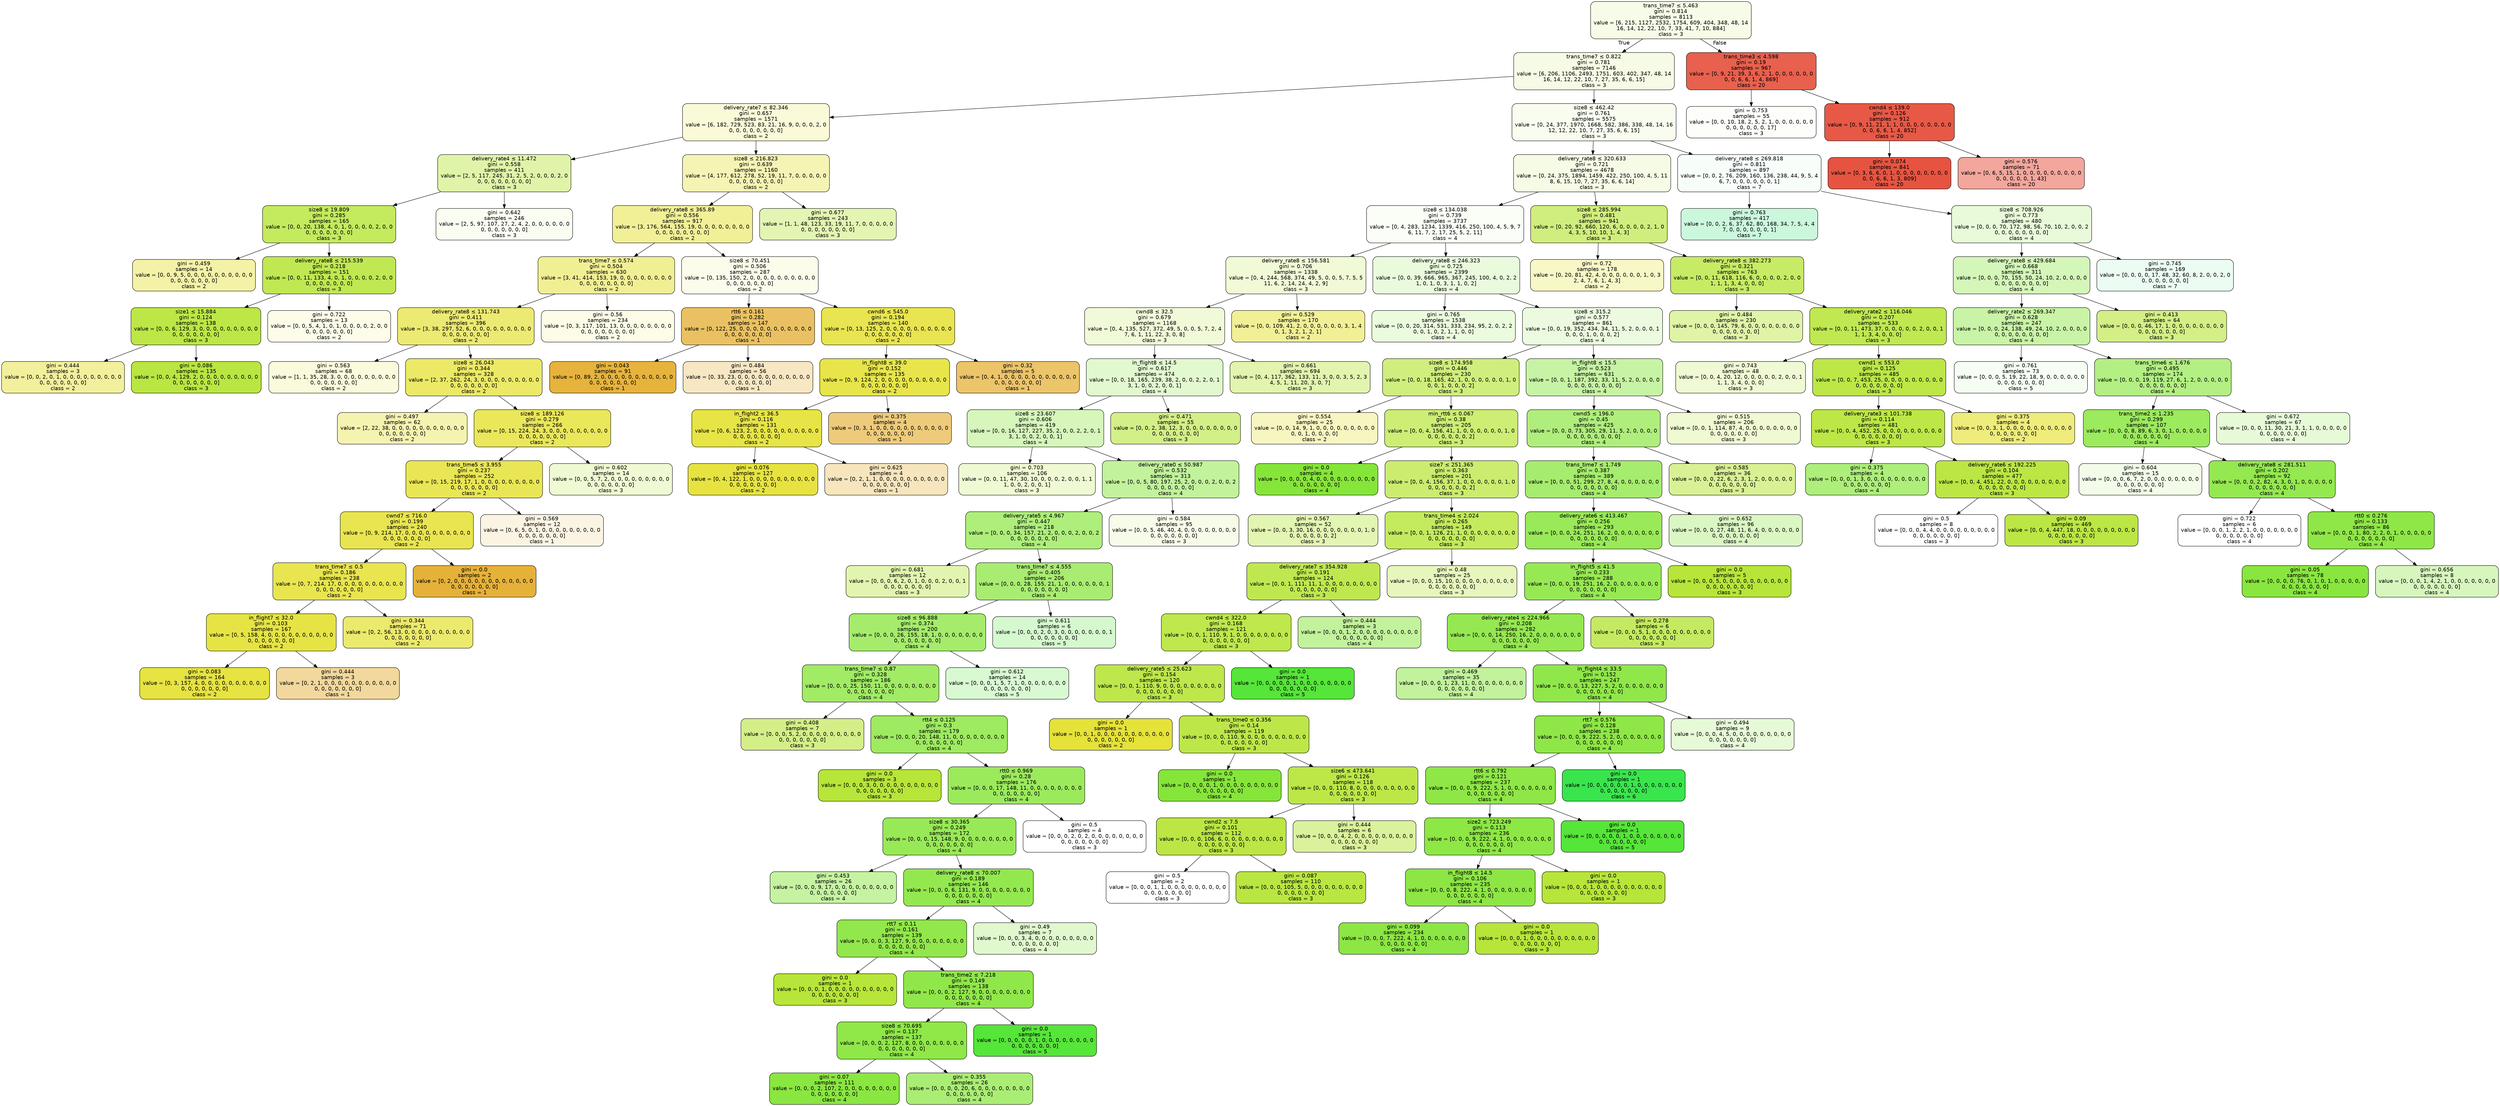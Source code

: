 digraph Tree {
node [shape=box, style="filled, rounded", color="black", fontname="helvetica"] ;
edge [fontname="helvetica"] ;
0 [label=<trans_time7 &le; 5.463<br/>gini = 0.814<br/>samples = 8113<br/>value = [6, 215, 1127, 2532, 1754, 609, 404, 348, 48, 14<br/>16, 14, 12, 22, 10, 7, 33, 41, 7, 10, 884]<br/>class = 3>, fillcolor="#f6fce7"] ;
1 [label=<trans_time7 &le; 0.822<br/>gini = 0.781<br/>samples = 7146<br/>value = [6, 206, 1106, 2493, 1751, 603, 402, 347, 48, 14<br/>16, 14, 12, 22, 10, 7, 27, 35, 6, 6, 15]<br/>class = 3>, fillcolor="#f5fbe4"] ;
0 -> 1 [labeldistance=2.5, labelangle=45, headlabel="True"] ;
2 [label=<delivery_rate7 &le; 82.346<br/>gini = 0.657<br/>samples = 1571<br/>value = [6, 182, 729, 523, 83, 21, 16, 9, 0, 0, 0, 2, 0<br/>0, 0, 0, 0, 0, 0, 0, 0]<br/>class = 2>, fillcolor="#faf9d8"] ;
1 -> 2 ;
3 [label=<delivery_rate4 &le; 11.472<br/>gini = 0.558<br/>samples = 411<br/>value = [2, 5, 117, 245, 31, 2, 5, 2, 0, 0, 0, 2, 0<br/>0, 0, 0, 0, 0, 0, 0, 0]<br/>class = 3>, fillcolor="#e0f4a9"] ;
2 -> 3 ;
4 [label=<size8 &le; 19.809<br/>gini = 0.285<br/>samples = 165<br/>value = [0, 0, 20, 138, 4, 0, 1, 0, 0, 0, 0, 2, 0, 0<br/>0, 0, 0, 0, 0, 0, 0]<br/>class = 3>, fillcolor="#c4ea5e"] ;
3 -> 4 ;
5 [label=<gini = 0.459<br/>samples = 14<br/>value = [0, 0, 9, 5, 0, 0, 0, 0, 0, 0, 0, 0, 0, 0<br/>0, 0, 0, 0, 0, 0, 0]<br/>class = 2>, fillcolor="#f3f2a7"] ;
4 -> 5 ;
6 [label=<delivery_rate8 &le; 215.539<br/>gini = 0.218<br/>samples = 151<br/>value = [0, 0, 11, 133, 4, 0, 1, 0, 0, 0, 0, 2, 0, 0<br/>0, 0, 0, 0, 0, 0, 0]<br/>class = 3>, fillcolor="#c0e852"] ;
4 -> 6 ;
7 [label=<size1 &le; 15.884<br/>gini = 0.124<br/>samples = 138<br/>value = [0, 0, 6, 129, 3, 0, 0, 0, 0, 0, 0, 0, 0, 0<br/>0, 0, 0, 0, 0, 0, 0]<br/>class = 3>, fillcolor="#bce746"] ;
6 -> 7 ;
8 [label=<gini = 0.444<br/>samples = 3<br/>value = [0, 0, 2, 0, 1, 0, 0, 0, 0, 0, 0, 0, 0, 0<br/>0, 0, 0, 0, 0, 0, 0]<br/>class = 2>, fillcolor="#f2f09c"] ;
7 -> 8 ;
9 [label=<gini = 0.086<br/>samples = 135<br/>value = [0, 0, 4, 129, 2, 0, 0, 0, 0, 0, 0, 0, 0, 0<br/>0, 0, 0, 0, 0, 0, 0]<br/>class = 3>, fillcolor="#bae642"] ;
7 -> 9 ;
10 [label=<gini = 0.722<br/>samples = 13<br/>value = [0, 0, 5, 4, 1, 0, 1, 0, 0, 0, 0, 2, 0, 0<br/>0, 0, 0, 0, 0, 0, 0]<br/>class = 2>, fillcolor="#fcfce9"] ;
6 -> 10 ;
11 [label=<gini = 0.642<br/>samples = 246<br/>value = [2, 5, 97, 107, 27, 2, 4, 2, 0, 0, 0, 0, 0, 0<br/>0, 0, 0, 0, 0, 0, 0]<br/>class = 3>, fillcolor="#fafdf2"] ;
3 -> 11 ;
12 [label=<size8 &le; 216.823<br/>gini = 0.639<br/>samples = 1160<br/>value = [4, 177, 612, 278, 52, 19, 11, 7, 0, 0, 0, 0, 0<br/>0, 0, 0, 0, 0, 0, 0, 0]<br/>class = 2>, fillcolor="#f5f4b4"] ;
2 -> 12 ;
13 [label=<delivery_rate8 &le; 365.89<br/>gini = 0.556<br/>samples = 917<br/>value = [3, 176, 564, 155, 19, 0, 0, 0, 0, 0, 0, 0, 0<br/>0, 0, 0, 0, 0, 0, 0, 0]<br/>class = 2>, fillcolor="#f1f097"] ;
12 -> 13 ;
14 [label=<trans_time7 &le; 0.574<br/>gini = 0.504<br/>samples = 630<br/>value = [3, 41, 414, 153, 19, 0, 0, 0, 0, 0, 0, 0, 0<br/>0, 0, 0, 0, 0, 0, 0, 0]<br/>class = 2>, fillcolor="#f1ef93"] ;
13 -> 14 ;
15 [label=<delivery_rate8 &le; 131.743<br/>gini = 0.411<br/>samples = 396<br/>value = [3, 38, 297, 52, 6, 0, 0, 0, 0, 0, 0, 0, 0, 0<br/>0, 0, 0, 0, 0, 0, 0]<br/>class = 2>, fillcolor="#ecea72"] ;
14 -> 15 ;
16 [label=<gini = 0.563<br/>samples = 68<br/>value = [1, 1, 35, 28, 3, 0, 0, 0, 0, 0, 0, 0, 0, 0<br/>0, 0, 0, 0, 0, 0, 0]<br/>class = 2>, fillcolor="#fafadc"] ;
15 -> 16 ;
17 [label=<size8 &le; 26.043<br/>gini = 0.344<br/>samples = 328<br/>value = [2, 37, 262, 24, 3, 0, 0, 0, 0, 0, 0, 0, 0, 0<br/>0, 0, 0, 0, 0, 0, 0]<br/>class = 2>, fillcolor="#ebe966"] ;
15 -> 17 ;
18 [label=<gini = 0.497<br/>samples = 62<br/>value = [2, 22, 38, 0, 0, 0, 0, 0, 0, 0, 0, 0, 0, 0<br/>0, 0, 0, 0, 0, 0, 0]<br/>class = 2>, fillcolor="#f5f3b0"] ;
17 -> 18 ;
19 [label=<size8 &le; 189.126<br/>gini = 0.279<br/>samples = 266<br/>value = [0, 15, 224, 24, 3, 0, 0, 0, 0, 0, 0, 0, 0, 0<br/>0, 0, 0, 0, 0, 0, 0]<br/>class = 2>, fillcolor="#eae75b"] ;
17 -> 19 ;
20 [label=<trans_time5 &le; 3.955<br/>gini = 0.237<br/>samples = 252<br/>value = [0, 15, 219, 17, 1, 0, 0, 0, 0, 0, 0, 0, 0, 0<br/>0, 0, 0, 0, 0, 0, 0]<br/>class = 2>, fillcolor="#e9e655"] ;
19 -> 20 ;
21 [label=<cwnd7 &le; 716.0<br/>gini = 0.199<br/>samples = 240<br/>value = [0, 9, 214, 17, 0, 0, 0, 0, 0, 0, 0, 0, 0, 0<br/>0, 0, 0, 0, 0, 0, 0]<br/>class = 2>, fillcolor="#e8e550"] ;
20 -> 21 ;
22 [label=<trans_time7 &le; 0.5<br/>gini = 0.186<br/>samples = 238<br/>value = [0, 7, 214, 17, 0, 0, 0, 0, 0, 0, 0, 0, 0, 0<br/>0, 0, 0, 0, 0, 0, 0]<br/>class = 2>, fillcolor="#e8e54f"] ;
21 -> 22 ;
23 [label=<in_flight7 &le; 32.0<br/>gini = 0.103<br/>samples = 167<br/>value = [0, 5, 158, 4, 0, 0, 0, 0, 0, 0, 0, 0, 0, 0<br/>0, 0, 0, 0, 0, 0, 0]<br/>class = 2>, fillcolor="#e6e444"] ;
22 -> 23 ;
24 [label=<gini = 0.083<br/>samples = 164<br/>value = [0, 3, 157, 4, 0, 0, 0, 0, 0, 0, 0, 0, 0, 0<br/>0, 0, 0, 0, 0, 0, 0]<br/>class = 2>, fillcolor="#e6e342"] ;
23 -> 24 ;
25 [label=<gini = 0.444<br/>samples = 3<br/>value = [0, 2, 1, 0, 0, 0, 0, 0, 0, 0, 0, 0, 0, 0<br/>0, 0, 0, 0, 0, 0, 0]<br/>class = 1>, fillcolor="#f2d89c"] ;
23 -> 25 ;
26 [label=<gini = 0.344<br/>samples = 71<br/>value = [0, 2, 56, 13, 0, 0, 0, 0, 0, 0, 0, 0, 0, 0<br/>0, 0, 0, 0, 0, 0, 0]<br/>class = 2>, fillcolor="#ecea6c"] ;
22 -> 26 ;
27 [label=<gini = 0.0<br/>samples = 2<br/>value = [0, 2, 0, 0, 0, 0, 0, 0, 0, 0, 0, 0, 0, 0<br/>0, 0, 0, 0, 0, 0, 0]<br/>class = 1>, fillcolor="#e5b139"] ;
21 -> 27 ;
28 [label=<gini = 0.569<br/>samples = 12<br/>value = [0, 6, 5, 0, 1, 0, 0, 0, 0, 0, 0, 0, 0, 0<br/>0, 0, 0, 0, 0, 0, 0]<br/>class = 1>, fillcolor="#fbf4e3"] ;
20 -> 28 ;
29 [label=<gini = 0.602<br/>samples = 14<br/>value = [0, 0, 5, 7, 2, 0, 0, 0, 0, 0, 0, 0, 0, 0<br/>0, 0, 0, 0, 0, 0, 0]<br/>class = 3>, fillcolor="#eff9d3"] ;
19 -> 29 ;
30 [label=<gini = 0.56<br/>samples = 234<br/>value = [0, 3, 117, 101, 13, 0, 0, 0, 0, 0, 0, 0, 0<br/>0, 0, 0, 0, 0, 0, 0, 0]<br/>class = 2>, fillcolor="#fcfce7"] ;
14 -> 30 ;
31 [label=<size8 &le; 70.451<br/>gini = 0.506<br/>samples = 287<br/>value = [0, 135, 150, 2, 0, 0, 0, 0, 0, 0, 0, 0, 0, 0<br/>0, 0, 0, 0, 0, 0, 0]<br/>class = 2>, fillcolor="#fcfceb"] ;
13 -> 31 ;
32 [label=<rtt6 &le; 0.161<br/>gini = 0.282<br/>samples = 147<br/>value = [0, 122, 25, 0, 0, 0, 0, 0, 0, 0, 0, 0, 0, 0<br/>0, 0, 0, 0, 0, 0, 0]<br/>class = 1>, fillcolor="#eac162"] ;
31 -> 32 ;
33 [label=<gini = 0.043<br/>samples = 91<br/>value = [0, 89, 2, 0, 0, 0, 0, 0, 0, 0, 0, 0, 0, 0<br/>0, 0, 0, 0, 0, 0, 0]<br/>class = 1>, fillcolor="#e6b33d"] ;
32 -> 33 ;
34 [label=<gini = 0.484<br/>samples = 56<br/>value = [0, 33, 23, 0, 0, 0, 0, 0, 0, 0, 0, 0, 0, 0<br/>0, 0, 0, 0, 0, 0, 0]<br/>class = 1>, fillcolor="#f7e7c3"] ;
32 -> 34 ;
35 [label=<cwnd6 &le; 545.0<br/>gini = 0.194<br/>samples = 140<br/>value = [0, 13, 125, 2, 0, 0, 0, 0, 0, 0, 0, 0, 0, 0<br/>0, 0, 0, 0, 0, 0, 0]<br/>class = 2>, fillcolor="#e8e550"] ;
31 -> 35 ;
36 [label=<in_flight8 &le; 39.0<br/>gini = 0.152<br/>samples = 135<br/>value = [0, 9, 124, 2, 0, 0, 0, 0, 0, 0, 0, 0, 0, 0<br/>0, 0, 0, 0, 0, 0, 0]<br/>class = 2>, fillcolor="#e7e54a"] ;
35 -> 36 ;
37 [label=<in_flight2 &le; 36.5<br/>gini = 0.116<br/>samples = 131<br/>value = [0, 6, 123, 2, 0, 0, 0, 0, 0, 0, 0, 0, 0, 0<br/>0, 0, 0, 0, 0, 0, 0]<br/>class = 2>, fillcolor="#e7e446"] ;
36 -> 37 ;
38 [label=<gini = 0.076<br/>samples = 127<br/>value = [0, 4, 122, 1, 0, 0, 0, 0, 0, 0, 0, 0, 0, 0<br/>0, 0, 0, 0, 0, 0, 0]<br/>class = 2>, fillcolor="#e6e341"] ;
37 -> 38 ;
39 [label=<gini = 0.625<br/>samples = 4<br/>value = [0, 2, 1, 1, 0, 0, 0, 0, 0, 0, 0, 0, 0, 0<br/>0, 0, 0, 0, 0, 0, 0]<br/>class = 1>, fillcolor="#f6e5bd"] ;
37 -> 39 ;
40 [label=<gini = 0.375<br/>samples = 4<br/>value = [0, 3, 1, 0, 0, 0, 0, 0, 0, 0, 0, 0, 0, 0<br/>0, 0, 0, 0, 0, 0, 0]<br/>class = 1>, fillcolor="#eecb7b"] ;
36 -> 40 ;
41 [label=<gini = 0.32<br/>samples = 5<br/>value = [0, 4, 1, 0, 0, 0, 0, 0, 0, 0, 0, 0, 0, 0<br/>0, 0, 0, 0, 0, 0, 0]<br/>class = 1>, fillcolor="#ecc46a"] ;
35 -> 41 ;
42 [label=<gini = 0.677<br/>samples = 243<br/>value = [1, 1, 48, 123, 33, 19, 11, 7, 0, 0, 0, 0, 0<br/>0, 0, 0, 0, 0, 0, 0, 0]<br/>class = 3>, fillcolor="#e3f5b3"] ;
12 -> 42 ;
43 [label=<size8 &le; 462.42<br/>gini = 0.761<br/>samples = 5575<br/>value = [0, 24, 377, 1970, 1668, 582, 386, 338, 48, 14, 16<br/>12, 12, 22, 10, 7, 27, 35, 6, 6, 15]<br/>class = 3>, fillcolor="#f9fdf0"] ;
1 -> 43 ;
44 [label=<delivery_rate8 &le; 320.633<br/>gini = 0.721<br/>samples = 4678<br/>value = [0, 24, 375, 1894, 1459, 422, 250, 100, 4, 5, 11<br/>8, 6, 15, 10, 7, 27, 35, 6, 6, 14]<br/>class = 3>, fillcolor="#f5fbe4"] ;
43 -> 44 ;
45 [label=<size8 &le; 134.038<br/>gini = 0.739<br/>samples = 3737<br/>value = [0, 4, 283, 1234, 1339, 416, 250, 100, 4, 5, 9, 7<br/>6, 11, 7, 2, 17, 25, 5, 2, 11]<br/>class = 4>, fillcolor="#fafef7"] ;
44 -> 45 ;
46 [label=<delivery_rate8 &le; 156.581<br/>gini = 0.706<br/>samples = 1338<br/>value = [0, 4, 244, 568, 374, 49, 5, 0, 0, 5, 7, 5, 5<br/>11, 6, 2, 14, 24, 4, 2, 9]<br/>class = 3>, fillcolor="#f1fad7"] ;
45 -> 46 ;
47 [label=<cwnd8 &le; 32.5<br/>gini = 0.679<br/>samples = 1168<br/>value = [0, 4, 135, 527, 372, 49, 5, 0, 0, 5, 7, 2, 4<br/>7, 6, 1, 11, 22, 3, 0, 8]<br/>class = 3>, fillcolor="#f1fad8"] ;
46 -> 47 ;
48 [label=<in_flight8 &le; 14.5<br/>gini = 0.617<br/>samples = 474<br/>value = [0, 0, 18, 165, 239, 38, 2, 0, 0, 2, 2, 0, 1<br/>3, 1, 0, 0, 2, 0, 0, 1]<br/>class = 4>, fillcolor="#e2f9d0"] ;
47 -> 48 ;
49 [label=<size8 &le; 23.607<br/>gini = 0.606<br/>samples = 419<br/>value = [0, 0, 16, 127, 227, 35, 2, 0, 0, 2, 2, 0, 1<br/>3, 1, 0, 0, 2, 0, 0, 1]<br/>class = 4>, fillcolor="#d6f6bb"] ;
48 -> 49 ;
50 [label=<gini = 0.703<br/>samples = 106<br/>value = [0, 0, 11, 47, 30, 10, 0, 0, 0, 2, 0, 0, 1, 1<br/>1, 0, 0, 2, 0, 0, 1]<br/>class = 3>, fillcolor="#eff9d3"] ;
49 -> 50 ;
51 [label=<delivery_rate0 &le; 50.987<br/>gini = 0.532<br/>samples = 313<br/>value = [0, 0, 5, 80, 197, 25, 2, 0, 0, 0, 2, 0, 0, 2<br/>0, 0, 0, 0, 0, 0, 0]<br/>class = 4>, fillcolor="#c2f29c"] ;
49 -> 51 ;
52 [label=<delivery_rate5 &le; 4.967<br/>gini = 0.447<br/>samples = 218<br/>value = [0, 0, 0, 34, 157, 21, 2, 0, 0, 0, 2, 0, 0, 2<br/>0, 0, 0, 0, 0, 0, 0]<br/>class = 4>, fillcolor="#aeee7b"] ;
51 -> 52 ;
53 [label=<gini = 0.681<br/>samples = 12<br/>value = [0, 0, 0, 6, 2, 0, 1, 0, 0, 0, 2, 0, 0, 1<br/>0, 0, 0, 0, 0, 0, 0]<br/>class = 3>, fillcolor="#e2f5b0"] ;
52 -> 53 ;
54 [label=<trans_time7 &le; 4.555<br/>gini = 0.405<br/>samples = 206<br/>value = [0, 0, 0, 28, 155, 21, 1, 0, 0, 0, 0, 0, 0, 1<br/>0, 0, 0, 0, 0, 0, 0]<br/>class = 4>, fillcolor="#a9ec72"] ;
52 -> 54 ;
55 [label=<size8 &le; 96.888<br/>gini = 0.374<br/>samples = 200<br/>value = [0, 0, 0, 26, 155, 18, 1, 0, 0, 0, 0, 0, 0, 0<br/>0, 0, 0, 0, 0, 0, 0]<br/>class = 4>, fillcolor="#a5ec6c"] ;
54 -> 55 ;
56 [label=<trans_time7 &le; 0.87<br/>gini = 0.328<br/>samples = 186<br/>value = [0, 0, 0, 25, 150, 11, 0, 0, 0, 0, 0, 0, 0, 0<br/>0, 0, 0, 0, 0, 0, 0]<br/>class = 4>, fillcolor="#a1eb65"] ;
55 -> 56 ;
57 [label=<gini = 0.408<br/>samples = 7<br/>value = [0, 0, 0, 5, 2, 0, 0, 0, 0, 0, 0, 0, 0, 0<br/>0, 0, 0, 0, 0, 0, 0]<br/>class = 3>, fillcolor="#d4ef88"] ;
56 -> 57 ;
58 [label=<rtt4 &le; 0.125<br/>gini = 0.3<br/>samples = 179<br/>value = [0, 0, 0, 20, 148, 11, 0, 0, 0, 0, 0, 0, 0, 0<br/>0, 0, 0, 0, 0, 0, 0]<br/>class = 4>, fillcolor="#9eea60"] ;
56 -> 58 ;
59 [label=<gini = 0.0<br/>samples = 3<br/>value = [0, 0, 0, 3, 0, 0, 0, 0, 0, 0, 0, 0, 0, 0<br/>0, 0, 0, 0, 0, 0, 0]<br/>class = 3>, fillcolor="#b7e539"] ;
58 -> 59 ;
60 [label=<rtt0 &le; 0.969<br/>gini = 0.28<br/>samples = 176<br/>value = [0, 0, 0, 17, 148, 11, 0, 0, 0, 0, 0, 0, 0, 0<br/>0, 0, 0, 0, 0, 0, 0]<br/>class = 4>, fillcolor="#9bea5c"] ;
58 -> 60 ;
61 [label=<size8 &le; 30.365<br/>gini = 0.249<br/>samples = 172<br/>value = [0, 0, 0, 15, 148, 9, 0, 0, 0, 0, 0, 0, 0, 0<br/>0, 0, 0, 0, 0, 0, 0]<br/>class = 4>, fillcolor="#98e957"] ;
60 -> 61 ;
62 [label=<gini = 0.453<br/>samples = 26<br/>value = [0, 0, 0, 9, 17, 0, 0, 0, 0, 0, 0, 0, 0, 0<br/>0, 0, 0, 0, 0, 0, 0]<br/>class = 4>, fillcolor="#c6f3a2"] ;
61 -> 62 ;
63 [label=<delivery_rate8 &le; 70.007<br/>gini = 0.189<br/>samples = 146<br/>value = [0, 0, 0, 6, 131, 9, 0, 0, 0, 0, 0, 0, 0, 0<br/>0, 0, 0, 0, 0, 0, 0]<br/>class = 4>, fillcolor="#93e84f"] ;
61 -> 63 ;
64 [label=<rtt7 &le; 0.11<br/>gini = 0.161<br/>samples = 139<br/>value = [0, 0, 0, 3, 127, 9, 0, 0, 0, 0, 0, 0, 0, 0<br/>0, 0, 0, 0, 0, 0, 0]<br/>class = 4>, fillcolor="#91e74b"] ;
63 -> 64 ;
65 [label=<gini = 0.0<br/>samples = 1<br/>value = [0, 0, 0, 1, 0, 0, 0, 0, 0, 0, 0, 0, 0, 0<br/>0, 0, 0, 0, 0, 0, 0]<br/>class = 3>, fillcolor="#b7e539"] ;
64 -> 65 ;
66 [label=<trans_time2 &le; 7.218<br/>gini = 0.149<br/>samples = 138<br/>value = [0, 0, 0, 2, 127, 9, 0, 0, 0, 0, 0, 0, 0, 0<br/>0, 0, 0, 0, 0, 0, 0]<br/>class = 4>, fillcolor="#90e74a"] ;
64 -> 66 ;
67 [label=<size8 &le; 70.695<br/>gini = 0.137<br/>samples = 137<br/>value = [0, 0, 0, 2, 127, 8, 0, 0, 0, 0, 0, 0, 0, 0<br/>0, 0, 0, 0, 0, 0, 0]<br/>class = 4>, fillcolor="#8fe748"] ;
66 -> 67 ;
68 [label=<gini = 0.07<br/>samples = 111<br/>value = [0, 0, 0, 2, 107, 2, 0, 0, 0, 0, 0, 0, 0, 0<br/>0, 0, 0, 0, 0, 0, 0]<br/>class = 4>, fillcolor="#8ae640"] ;
67 -> 68 ;
69 [label=<gini = 0.355<br/>samples = 26<br/>value = [0, 0, 0, 0, 20, 6, 0, 0, 0, 0, 0, 0, 0, 0<br/>0, 0, 0, 0, 0, 0, 0]<br/>class = 4>, fillcolor="#aaed74"] ;
67 -> 69 ;
70 [label=<gini = 0.0<br/>samples = 1<br/>value = [0, 0, 0, 0, 0, 1, 0, 0, 0, 0, 0, 0, 0, 0<br/>0, 0, 0, 0, 0, 0, 0]<br/>class = 5>, fillcolor="#56e539"] ;
66 -> 70 ;
71 [label=<gini = 0.49<br/>samples = 7<br/>value = [0, 0, 0, 3, 4, 0, 0, 0, 0, 0, 0, 0, 0, 0<br/>0, 0, 0, 0, 0, 0, 0]<br/>class = 4>, fillcolor="#e1f8ce"] ;
63 -> 71 ;
72 [label=<gini = 0.5<br/>samples = 4<br/>value = [0, 0, 0, 2, 0, 2, 0, 0, 0, 0, 0, 0, 0, 0<br/>0, 0, 0, 0, 0, 0, 0]<br/>class = 3>, fillcolor="#ffffff"] ;
60 -> 72 ;
73 [label=<gini = 0.612<br/>samples = 14<br/>value = [0, 0, 0, 1, 5, 7, 1, 0, 0, 0, 0, 0, 0, 0<br/>0, 0, 0, 0, 0, 0, 0]<br/>class = 5>, fillcolor="#d9f9d3"] ;
55 -> 73 ;
74 [label=<gini = 0.611<br/>samples = 6<br/>value = [0, 0, 0, 2, 0, 3, 0, 0, 0, 0, 0, 0, 0, 1<br/>0, 0, 0, 0, 0, 0, 0]<br/>class = 5>, fillcolor="#d5f8ce"] ;
54 -> 74 ;
75 [label=<gini = 0.584<br/>samples = 95<br/>value = [0, 0, 5, 46, 40, 4, 0, 0, 0, 0, 0, 0, 0, 0<br/>0, 0, 0, 0, 0, 0, 0]<br/>class = 3>, fillcolor="#f7fce9"] ;
51 -> 75 ;
76 [label=<gini = 0.471<br/>samples = 55<br/>value = [0, 0, 2, 38, 12, 3, 0, 0, 0, 0, 0, 0, 0, 0<br/>0, 0, 0, 0, 0, 0, 0]<br/>class = 3>, fillcolor="#d3ef87"] ;
48 -> 76 ;
77 [label=<gini = 0.661<br/>samples = 694<br/>value = [0, 4, 117, 362, 133, 11, 3, 0, 0, 3, 5, 2, 3<br/>4, 5, 1, 11, 20, 3, 0, 7]<br/>class = 3>, fillcolor="#e2f4ae"] ;
47 -> 77 ;
78 [label=<gini = 0.529<br/>samples = 170<br/>value = [0, 0, 109, 41, 2, 0, 0, 0, 0, 0, 0, 3, 1, 4<br/>0, 1, 3, 2, 1, 2, 1]<br/>class = 2>, fillcolor="#f1f097"] ;
46 -> 78 ;
79 [label=<delivery_rate8 &le; 246.323<br/>gini = 0.725<br/>samples = 2399<br/>value = [0, 0, 39, 666, 965, 367, 245, 100, 4, 0, 2, 2<br/>1, 0, 1, 0, 3, 1, 1, 0, 2]<br/>class = 4>, fillcolor="#eafbdd"] ;
45 -> 79 ;
80 [label=<gini = 0.765<br/>samples = 1538<br/>value = [0, 0, 20, 314, 531, 333, 234, 95, 2, 0, 2, 2<br/>0, 0, 1, 0, 2, 1, 1, 0, 0]<br/>class = 4>, fillcolor="#ebfbde"] ;
79 -> 80 ;
81 [label=<size8 &le; 315.2<br/>gini = 0.577<br/>samples = 861<br/>value = [0, 0, 19, 352, 434, 34, 11, 5, 2, 0, 0, 0, 1<br/>0, 0, 0, 1, 0, 0, 0, 2]<br/>class = 4>, fillcolor="#ecfbdf"] ;
79 -> 81 ;
82 [label=<size8 &le; 174.958<br/>gini = 0.446<br/>samples = 230<br/>value = [0, 0, 18, 165, 42, 1, 0, 0, 0, 0, 0, 0, 1, 0<br/>0, 0, 1, 0, 0, 0, 2]<br/>class = 3>, fillcolor="#d0ee7d"] ;
81 -> 82 ;
83 [label=<gini = 0.554<br/>samples = 25<br/>value = [0, 0, 14, 9, 1, 0, 0, 0, 0, 0, 0, 0, 0, 0<br/>0, 0, 1, 0, 0, 0, 0]<br/>class = 2>, fillcolor="#f7f6c1"] ;
82 -> 83 ;
84 [label=<min_rtt6 &le; 0.067<br/>gini = 0.38<br/>samples = 205<br/>value = [0, 0, 4, 156, 41, 1, 0, 0, 0, 0, 0, 0, 1, 0<br/>0, 0, 0, 0, 0, 0, 2]<br/>class = 3>, fillcolor="#cded74"] ;
82 -> 84 ;
85 [label=<gini = 0.0<br/>samples = 4<br/>value = [0, 0, 0, 0, 4, 0, 0, 0, 0, 0, 0, 0, 0, 0<br/>0, 0, 0, 0, 0, 0, 0]<br/>class = 4>, fillcolor="#86e539"] ;
84 -> 85 ;
86 [label=<size7 &le; 251.365<br/>gini = 0.363<br/>samples = 201<br/>value = [0, 0, 4, 156, 37, 1, 0, 0, 0, 0, 0, 0, 1, 0<br/>0, 0, 0, 0, 0, 0, 2]<br/>class = 3>, fillcolor="#cbec6f"] ;
84 -> 86 ;
87 [label=<gini = 0.567<br/>samples = 52<br/>value = [0, 0, 3, 30, 16, 0, 0, 0, 0, 0, 0, 0, 1, 0<br/>0, 0, 0, 0, 0, 0, 2]<br/>class = 3>, fillcolor="#e3f5b2"] ;
86 -> 87 ;
88 [label=<trans_time4 &le; 2.024<br/>gini = 0.265<br/>samples = 149<br/>value = [0, 0, 1, 126, 21, 1, 0, 0, 0, 0, 0, 0, 0, 0<br/>0, 0, 0, 0, 0, 0, 0]<br/>class = 3>, fillcolor="#c4ea5d"] ;
86 -> 88 ;
89 [label=<delivery_rate7 &le; 354.928<br/>gini = 0.191<br/>samples = 124<br/>value = [0, 0, 1, 111, 11, 1, 0, 0, 0, 0, 0, 0, 0, 0<br/>0, 0, 0, 0, 0, 0, 0]<br/>class = 3>, fillcolor="#bfe850"] ;
88 -> 89 ;
90 [label=<cwnd4 &le; 322.0<br/>gini = 0.168<br/>samples = 121<br/>value = [0, 0, 1, 110, 9, 1, 0, 0, 0, 0, 0, 0, 0, 0<br/>0, 0, 0, 0, 0, 0, 0]<br/>class = 3>, fillcolor="#bee84c"] ;
89 -> 90 ;
91 [label=<delivery_rate5 &le; 25.623<br/>gini = 0.154<br/>samples = 120<br/>value = [0, 0, 1, 110, 9, 0, 0, 0, 0, 0, 0, 0, 0, 0<br/>0, 0, 0, 0, 0, 0, 0]<br/>class = 3>, fillcolor="#bde74b"] ;
90 -> 91 ;
92 [label=<gini = 0.0<br/>samples = 1<br/>value = [0, 0, 1, 0, 0, 0, 0, 0, 0, 0, 0, 0, 0, 0<br/>0, 0, 0, 0, 0, 0, 0]<br/>class = 2>, fillcolor="#e5e239"] ;
91 -> 92 ;
93 [label=<trans_time0 &le; 0.356<br/>gini = 0.14<br/>samples = 119<br/>value = [0, 0, 0, 110, 9, 0, 0, 0, 0, 0, 0, 0, 0, 0<br/>0, 0, 0, 0, 0, 0, 0]<br/>class = 3>, fillcolor="#bde749"] ;
91 -> 93 ;
94 [label=<gini = 0.0<br/>samples = 1<br/>value = [0, 0, 0, 0, 1, 0, 0, 0, 0, 0, 0, 0, 0, 0<br/>0, 0, 0, 0, 0, 0, 0]<br/>class = 4>, fillcolor="#86e539"] ;
93 -> 94 ;
95 [label=<size6 &le; 473.641<br/>gini = 0.126<br/>samples = 118<br/>value = [0, 0, 0, 110, 8, 0, 0, 0, 0, 0, 0, 0, 0, 0<br/>0, 0, 0, 0, 0, 0, 0]<br/>class = 3>, fillcolor="#bce747"] ;
93 -> 95 ;
96 [label=<cwnd2 &le; 7.5<br/>gini = 0.101<br/>samples = 112<br/>value = [0, 0, 0, 106, 6, 0, 0, 0, 0, 0, 0, 0, 0, 0<br/>0, 0, 0, 0, 0, 0, 0]<br/>class = 3>, fillcolor="#bbe644"] ;
95 -> 96 ;
97 [label=<gini = 0.5<br/>samples = 2<br/>value = [0, 0, 0, 1, 1, 0, 0, 0, 0, 0, 0, 0, 0, 0<br/>0, 0, 0, 0, 0, 0, 0]<br/>class = 3>, fillcolor="#ffffff"] ;
96 -> 97 ;
98 [label=<gini = 0.087<br/>samples = 110<br/>value = [0, 0, 0, 105, 5, 0, 0, 0, 0, 0, 0, 0, 0, 0<br/>0, 0, 0, 0, 0, 0, 0]<br/>class = 3>, fillcolor="#bae642"] ;
96 -> 98 ;
99 [label=<gini = 0.444<br/>samples = 6<br/>value = [0, 0, 0, 4, 2, 0, 0, 0, 0, 0, 0, 0, 0, 0<br/>0, 0, 0, 0, 0, 0, 0]<br/>class = 3>, fillcolor="#dbf29c"] ;
95 -> 99 ;
100 [label=<gini = 0.0<br/>samples = 1<br/>value = [0, 0, 0, 0, 0, 1, 0, 0, 0, 0, 0, 0, 0, 0<br/>0, 0, 0, 0, 0, 0, 0]<br/>class = 5>, fillcolor="#56e539"] ;
90 -> 100 ;
101 [label=<gini = 0.444<br/>samples = 3<br/>value = [0, 0, 0, 1, 2, 0, 0, 0, 0, 0, 0, 0, 0, 0<br/>0, 0, 0, 0, 0, 0, 0]<br/>class = 4>, fillcolor="#c2f29c"] ;
89 -> 101 ;
102 [label=<gini = 0.48<br/>samples = 25<br/>value = [0, 0, 0, 15, 10, 0, 0, 0, 0, 0, 0, 0, 0, 0<br/>0, 0, 0, 0, 0, 0, 0]<br/>class = 3>, fillcolor="#e7f6bd"] ;
88 -> 102 ;
103 [label=<in_flight8 &le; 15.5<br/>gini = 0.523<br/>samples = 631<br/>value = [0, 0, 1, 187, 392, 33, 11, 5, 2, 0, 0, 0, 0<br/>0, 0, 0, 0, 0, 0, 0, 0]<br/>class = 4>, fillcolor="#c7f3a4"] ;
81 -> 103 ;
104 [label=<cwnd5 &le; 196.0<br/>gini = 0.45<br/>samples = 425<br/>value = [0, 0, 0, 73, 305, 29, 11, 5, 2, 0, 0, 0, 0<br/>0, 0, 0, 0, 0, 0, 0, 0]<br/>class = 4>, fillcolor="#afee7c"] ;
103 -> 104 ;
105 [label=<trans_time7 &le; 1.749<br/>gini = 0.387<br/>samples = 389<br/>value = [0, 0, 0, 51, 299, 27, 8, 4, 0, 0, 0, 0, 0, 0<br/>0, 0, 0, 0, 0, 0, 0]<br/>class = 4>, fillcolor="#a6ec6e"] ;
104 -> 105 ;
106 [label=<delivery_rate6 &le; 413.467<br/>gini = 0.256<br/>samples = 293<br/>value = [0, 0, 0, 24, 251, 16, 2, 0, 0, 0, 0, 0, 0, 0<br/>0, 0, 0, 0, 0, 0, 0]<br/>class = 4>, fillcolor="#99e958"] ;
105 -> 106 ;
107 [label=<in_flight5 &le; 41.5<br/>gini = 0.233<br/>samples = 288<br/>value = [0, 0, 0, 19, 251, 16, 2, 0, 0, 0, 0, 0, 0, 0<br/>0, 0, 0, 0, 0, 0, 0]<br/>class = 4>, fillcolor="#97e954"] ;
106 -> 107 ;
108 [label=<delivery_rate4 &le; 224.966<br/>gini = 0.208<br/>samples = 282<br/>value = [0, 0, 0, 14, 250, 16, 2, 0, 0, 0, 0, 0, 0, 0<br/>0, 0, 0, 0, 0, 0, 0]<br/>class = 4>, fillcolor="#95e851"] ;
107 -> 108 ;
109 [label=<gini = 0.469<br/>samples = 35<br/>value = [0, 0, 0, 1, 23, 11, 0, 0, 0, 0, 0, 0, 0, 0<br/>0, 0, 0, 0, 0, 0, 0]<br/>class = 4>, fillcolor="#c2f29c"] ;
108 -> 109 ;
110 [label=<in_flight4 &le; 33.5<br/>gini = 0.152<br/>samples = 247<br/>value = [0, 0, 0, 13, 227, 5, 2, 0, 0, 0, 0, 0, 0, 0<br/>0, 0, 0, 0, 0, 0, 0]<br/>class = 4>, fillcolor="#90e74a"] ;
108 -> 110 ;
111 [label=<rtt7 &le; 0.576<br/>gini = 0.128<br/>samples = 238<br/>value = [0, 0, 0, 9, 222, 5, 2, 0, 0, 0, 0, 0, 0, 0<br/>0, 0, 0, 0, 0, 0, 0]<br/>class = 4>, fillcolor="#8ee747"] ;
110 -> 111 ;
112 [label=<rtt6 &le; 0.792<br/>gini = 0.121<br/>samples = 237<br/>value = [0, 0, 0, 9, 222, 5, 1, 0, 0, 0, 0, 0, 0, 0<br/>0, 0, 0, 0, 0, 0, 0]<br/>class = 4>, fillcolor="#8ee746"] ;
111 -> 112 ;
113 [label=<size2 &le; 723.249<br/>gini = 0.113<br/>samples = 236<br/>value = [0, 0, 0, 9, 222, 4, 1, 0, 0, 0, 0, 0, 0, 0<br/>0, 0, 0, 0, 0, 0, 0]<br/>class = 4>, fillcolor="#8de745"] ;
112 -> 113 ;
114 [label=<in_flight8 &le; 14.5<br/>gini = 0.106<br/>samples = 235<br/>value = [0, 0, 0, 8, 222, 4, 1, 0, 0, 0, 0, 0, 0, 0<br/>0, 0, 0, 0, 0, 0, 0]<br/>class = 4>, fillcolor="#8de644"] ;
113 -> 114 ;
115 [label=<gini = 0.099<br/>samples = 234<br/>value = [0, 0, 0, 7, 222, 4, 1, 0, 0, 0, 0, 0, 0, 0<br/>0, 0, 0, 0, 0, 0, 0]<br/>class = 4>, fillcolor="#8ce643"] ;
114 -> 115 ;
116 [label=<gini = 0.0<br/>samples = 1<br/>value = [0, 0, 0, 1, 0, 0, 0, 0, 0, 0, 0, 0, 0, 0<br/>0, 0, 0, 0, 0, 0, 0]<br/>class = 3>, fillcolor="#b7e539"] ;
114 -> 116 ;
117 [label=<gini = 0.0<br/>samples = 1<br/>value = [0, 0, 0, 1, 0, 0, 0, 0, 0, 0, 0, 0, 0, 0<br/>0, 0, 0, 0, 0, 0, 0]<br/>class = 3>, fillcolor="#b7e539"] ;
113 -> 117 ;
118 [label=<gini = 0.0<br/>samples = 1<br/>value = [0, 0, 0, 0, 0, 1, 0, 0, 0, 0, 0, 0, 0, 0<br/>0, 0, 0, 0, 0, 0, 0]<br/>class = 5>, fillcolor="#56e539"] ;
112 -> 118 ;
119 [label=<gini = 0.0<br/>samples = 1<br/>value = [0, 0, 0, 0, 0, 0, 1, 0, 0, 0, 0, 0, 0, 0<br/>0, 0, 0, 0, 0, 0, 0]<br/>class = 6>, fillcolor="#39e54d"] ;
111 -> 119 ;
120 [label=<gini = 0.494<br/>samples = 9<br/>value = [0, 0, 0, 4, 5, 0, 0, 0, 0, 0, 0, 0, 0, 0<br/>0, 0, 0, 0, 0, 0, 0]<br/>class = 4>, fillcolor="#e7fad7"] ;
110 -> 120 ;
121 [label=<gini = 0.278<br/>samples = 6<br/>value = [0, 0, 0, 5, 1, 0, 0, 0, 0, 0, 0, 0, 0, 0<br/>0, 0, 0, 0, 0, 0, 0]<br/>class = 3>, fillcolor="#c5ea61"] ;
107 -> 121 ;
122 [label=<gini = 0.0<br/>samples = 5<br/>value = [0, 0, 0, 5, 0, 0, 0, 0, 0, 0, 0, 0, 0, 0<br/>0, 0, 0, 0, 0, 0, 0]<br/>class = 3>, fillcolor="#b7e539"] ;
106 -> 122 ;
123 [label=<gini = 0.652<br/>samples = 96<br/>value = [0, 0, 0, 27, 48, 11, 6, 4, 0, 0, 0, 0, 0, 0<br/>0, 0, 0, 0, 0, 0, 0]<br/>class = 4>, fillcolor="#daf7c3"] ;
105 -> 123 ;
124 [label=<gini = 0.585<br/>samples = 36<br/>value = [0, 0, 0, 22, 6, 2, 3, 1, 2, 0, 0, 0, 0, 0<br/>0, 0, 0, 0, 0, 0, 0]<br/>class = 3>, fillcolor="#d9f195"] ;
104 -> 124 ;
125 [label=<gini = 0.515<br/>samples = 206<br/>value = [0, 0, 1, 114, 87, 4, 0, 0, 0, 0, 0, 0, 0, 0<br/>0, 0, 0, 0, 0, 0, 0]<br/>class = 3>, fillcolor="#eff9d2"] ;
103 -> 125 ;
126 [label=<size8 &le; 285.994<br/>gini = 0.481<br/>samples = 941<br/>value = [0, 20, 92, 660, 120, 6, 0, 0, 0, 0, 2, 1, 0<br/>4, 3, 5, 10, 10, 1, 4, 3]<br/>class = 3>, fillcolor="#d0ee7d"] ;
44 -> 126 ;
127 [label=<gini = 0.72<br/>samples = 178<br/>value = [0, 20, 81, 42, 4, 0, 0, 0, 0, 0, 0, 1, 0, 3<br/>2, 4, 7, 6, 1, 4, 3]<br/>class = 2>, fillcolor="#f8f7c6"] ;
126 -> 127 ;
128 [label=<delivery_rate8 &le; 382.273<br/>gini = 0.321<br/>samples = 763<br/>value = [0, 0, 11, 618, 116, 6, 0, 0, 0, 0, 2, 0, 0<br/>1, 1, 1, 3, 4, 0, 0, 0]<br/>class = 3>, fillcolor="#c7eb65"] ;
126 -> 128 ;
129 [label=<gini = 0.484<br/>samples = 230<br/>value = [0, 0, 0, 145, 79, 6, 0, 0, 0, 0, 0, 0, 0, 0<br/>0, 0, 0, 0, 0, 0, 0]<br/>class = 3>, fillcolor="#e0f4a8"] ;
128 -> 129 ;
130 [label=<delivery_rate2 &le; 116.046<br/>gini = 0.207<br/>samples = 533<br/>value = [0, 0, 11, 473, 37, 0, 0, 0, 0, 0, 2, 0, 0, 1<br/>1, 1, 3, 4, 0, 0, 0]<br/>class = 3>, fillcolor="#c0e851"] ;
128 -> 130 ;
131 [label=<gini = 0.743<br/>samples = 48<br/>value = [0, 0, 4, 20, 12, 0, 0, 0, 0, 0, 2, 0, 0, 1<br/>1, 1, 3, 4, 0, 0, 0]<br/>class = 3>, fillcolor="#eff9d3"] ;
130 -> 131 ;
132 [label=<cwnd1 &le; 553.0<br/>gini = 0.125<br/>samples = 485<br/>value = [0, 0, 7, 453, 25, 0, 0, 0, 0, 0, 0, 0, 0, 0<br/>0, 0, 0, 0, 0, 0, 0]<br/>class = 3>, fillcolor="#bce747"] ;
130 -> 132 ;
133 [label=<delivery_rate3 &le; 101.738<br/>gini = 0.114<br/>samples = 481<br/>value = [0, 0, 4, 452, 25, 0, 0, 0, 0, 0, 0, 0, 0, 0<br/>0, 0, 0, 0, 0, 0, 0]<br/>class = 3>, fillcolor="#bce746"] ;
132 -> 133 ;
134 [label=<gini = 0.375<br/>samples = 4<br/>value = [0, 0, 0, 1, 3, 0, 0, 0, 0, 0, 0, 0, 0, 0<br/>0, 0, 0, 0, 0, 0, 0]<br/>class = 4>, fillcolor="#aeee7b"] ;
133 -> 134 ;
135 [label=<delivery_rate6 &le; 192.225<br/>gini = 0.104<br/>samples = 477<br/>value = [0, 0, 4, 451, 22, 0, 0, 0, 0, 0, 0, 0, 0, 0<br/>0, 0, 0, 0, 0, 0, 0]<br/>class = 3>, fillcolor="#bbe644"] ;
133 -> 135 ;
136 [label=<gini = 0.5<br/>samples = 8<br/>value = [0, 0, 0, 4, 4, 0, 0, 0, 0, 0, 0, 0, 0, 0<br/>0, 0, 0, 0, 0, 0, 0]<br/>class = 3>, fillcolor="#ffffff"] ;
135 -> 136 ;
137 [label=<gini = 0.09<br/>samples = 469<br/>value = [0, 0, 4, 447, 18, 0, 0, 0, 0, 0, 0, 0, 0, 0<br/>0, 0, 0, 0, 0, 0, 0]<br/>class = 3>, fillcolor="#bbe643"] ;
135 -> 137 ;
138 [label=<gini = 0.375<br/>samples = 4<br/>value = [0, 0, 3, 1, 0, 0, 0, 0, 0, 0, 0, 0, 0, 0<br/>0, 0, 0, 0, 0, 0, 0]<br/>class = 2>, fillcolor="#eeec7b"] ;
132 -> 138 ;
139 [label=<delivery_rate8 &le; 269.818<br/>gini = 0.811<br/>samples = 897<br/>value = [0, 0, 2, 76, 209, 160, 136, 238, 44, 9, 5, 4<br/>6, 7, 0, 0, 0, 0, 0, 0, 1]<br/>class = 7>, fillcolor="#f7fefa"] ;
43 -> 139 ;
140 [label=<gini = 0.763<br/>samples = 417<br/>value = [0, 0, 2, 6, 37, 62, 80, 168, 34, 7, 5, 4, 4<br/>7, 0, 0, 0, 0, 0, 0, 1]<br/>class = 7>, fillcolor="#cbf8dd"] ;
139 -> 140 ;
141 [label=<size8 &le; 708.926<br/>gini = 0.773<br/>samples = 480<br/>value = [0, 0, 0, 70, 172, 98, 56, 70, 10, 2, 0, 0, 2<br/>0, 0, 0, 0, 0, 0, 0, 0]<br/>class = 4>, fillcolor="#e8fad9"] ;
139 -> 141 ;
142 [label=<delivery_rate8 &le; 429.684<br/>gini = 0.668<br/>samples = 311<br/>value = [0, 0, 0, 70, 155, 50, 24, 10, 2, 0, 0, 0, 0<br/>0, 0, 0, 0, 0, 0, 0, 0]<br/>class = 4>, fillcolor="#d4f6b9"] ;
141 -> 142 ;
143 [label=<delivery_rate2 &le; 269.347<br/>gini = 0.628<br/>samples = 247<br/>value = [0, 0, 0, 24, 138, 49, 24, 10, 2, 0, 0, 0, 0<br/>0, 0, 0, 0, 0, 0, 0, 0]<br/>class = 4>, fillcolor="#c9f3a6"] ;
142 -> 143 ;
144 [label=<gini = 0.761<br/>samples = 73<br/>value = [0, 0, 0, 5, 19, 22, 18, 9, 0, 0, 0, 0, 0, 0<br/>0, 0, 0, 0, 0, 0, 0]<br/>class = 5>, fillcolor="#f6fef4"] ;
143 -> 144 ;
145 [label=<trans_time6 &le; 1.676<br/>gini = 0.495<br/>samples = 174<br/>value = [0, 0, 0, 19, 119, 27, 6, 1, 2, 0, 0, 0, 0, 0<br/>0, 0, 0, 0, 0, 0, 0]<br/>class = 4>, fillcolor="#b3ef83"] ;
143 -> 145 ;
146 [label=<trans_time2 &le; 1.235<br/>gini = 0.299<br/>samples = 107<br/>value = [0, 0, 0, 8, 89, 6, 3, 0, 1, 0, 0, 0, 0, 0<br/>0, 0, 0, 0, 0, 0, 0]<br/>class = 4>, fillcolor="#9cea5d"] ;
145 -> 146 ;
147 [label=<gini = 0.604<br/>samples = 15<br/>value = [0, 0, 0, 6, 7, 2, 0, 0, 0, 0, 0, 0, 0, 0<br/>0, 0, 0, 0, 0, 0, 0]<br/>class = 4>, fillcolor="#f2fce9"] ;
146 -> 147 ;
148 [label=<delivery_rate8 &le; 281.511<br/>gini = 0.202<br/>samples = 92<br/>value = [0, 0, 0, 2, 82, 4, 3, 0, 1, 0, 0, 0, 0, 0<br/>0, 0, 0, 0, 0, 0, 0]<br/>class = 4>, fillcolor="#94e850"] ;
146 -> 148 ;
149 [label=<gini = 0.722<br/>samples = 6<br/>value = [0, 0, 0, 1, 2, 2, 1, 0, 0, 0, 0, 0, 0, 0<br/>0, 0, 0, 0, 0, 0, 0]<br/>class = 4>, fillcolor="#ffffff"] ;
148 -> 149 ;
150 [label=<rtt0 &le; 0.276<br/>gini = 0.133<br/>samples = 86<br/>value = [0, 0, 0, 1, 80, 2, 2, 0, 1, 0, 0, 0, 0, 0<br/>0, 0, 0, 0, 0, 0, 0]<br/>class = 4>, fillcolor="#8fe747"] ;
148 -> 150 ;
151 [label=<gini = 0.05<br/>samples = 78<br/>value = [0, 0, 0, 0, 76, 0, 1, 0, 1, 0, 0, 0, 0, 0<br/>0, 0, 0, 0, 0, 0, 0]<br/>class = 4>, fillcolor="#89e63e"] ;
150 -> 151 ;
152 [label=<gini = 0.656<br/>samples = 8<br/>value = [0, 0, 0, 1, 4, 2, 1, 0, 0, 0, 0, 0, 0, 0<br/>0, 0, 0, 0, 0, 0, 0]<br/>class = 4>, fillcolor="#d7f6bd"] ;
150 -> 152 ;
153 [label=<gini = 0.672<br/>samples = 67<br/>value = [0, 0, 0, 11, 30, 21, 3, 1, 1, 0, 0, 0, 0, 0<br/>0, 0, 0, 0, 0, 0, 0]<br/>class = 4>, fillcolor="#e7fad8"] ;
145 -> 153 ;
154 [label=<gini = 0.413<br/>samples = 64<br/>value = [0, 0, 0, 46, 17, 1, 0, 0, 0, 0, 0, 0, 0, 0<br/>0, 0, 0, 0, 0, 0, 0]<br/>class = 3>, fillcolor="#d3ef85"] ;
142 -> 154 ;
155 [label=<gini = 0.745<br/>samples = 169<br/>value = [0, 0, 0, 0, 17, 48, 32, 60, 8, 2, 0, 0, 2, 0<br/>0, 0, 0, 0, 0, 0, 0]<br/>class = 7>, fillcolor="#ebfcf2"] ;
141 -> 155 ;
156 [label=<trans_time3 &le; 4.598<br/>gini = 0.19<br/>samples = 967<br/>value = [0, 9, 21, 39, 3, 6, 2, 1, 0, 0, 0, 0, 0, 0<br/>0, 0, 6, 6, 1, 4, 869]<br/>class = 20>, fillcolor="#e8604e"] ;
0 -> 156 [labeldistance=2.5, labelangle=-45, headlabel="False"] ;
157 [label=<gini = 0.753<br/>samples = 55<br/>value = [0, 0, 10, 18, 2, 5, 2, 1, 0, 0, 0, 0, 0, 0<br/>0, 0, 0, 0, 0, 0, 17]<br/>class = 3>, fillcolor="#fdfefa"] ;
156 -> 157 ;
158 [label=<cwnd4 &le; 139.0<br/>gini = 0.126<br/>samples = 912<br/>value = [0, 9, 11, 21, 1, 1, 0, 0, 0, 0, 0, 0, 0, 0<br/>0, 0, 6, 6, 1, 4, 852]<br/>class = 20>, fillcolor="#e75946"] ;
156 -> 158 ;
159 [label=<gini = 0.074<br/>samples = 841<br/>value = [0, 3, 6, 6, 0, 1, 0, 0, 0, 0, 0, 0, 0, 0<br/>0, 0, 6, 6, 1, 3, 809]<br/>class = 20>, fillcolor="#e65441"] ;
158 -> 159 ;
160 [label=<gini = 0.576<br/>samples = 71<br/>value = [0, 6, 5, 15, 1, 0, 0, 0, 0, 0, 0, 0, 0, 0<br/>0, 0, 0, 0, 0, 1, 43]<br/>class = 20>, fillcolor="#f2a69c"] ;
158 -> 160 ;
}
